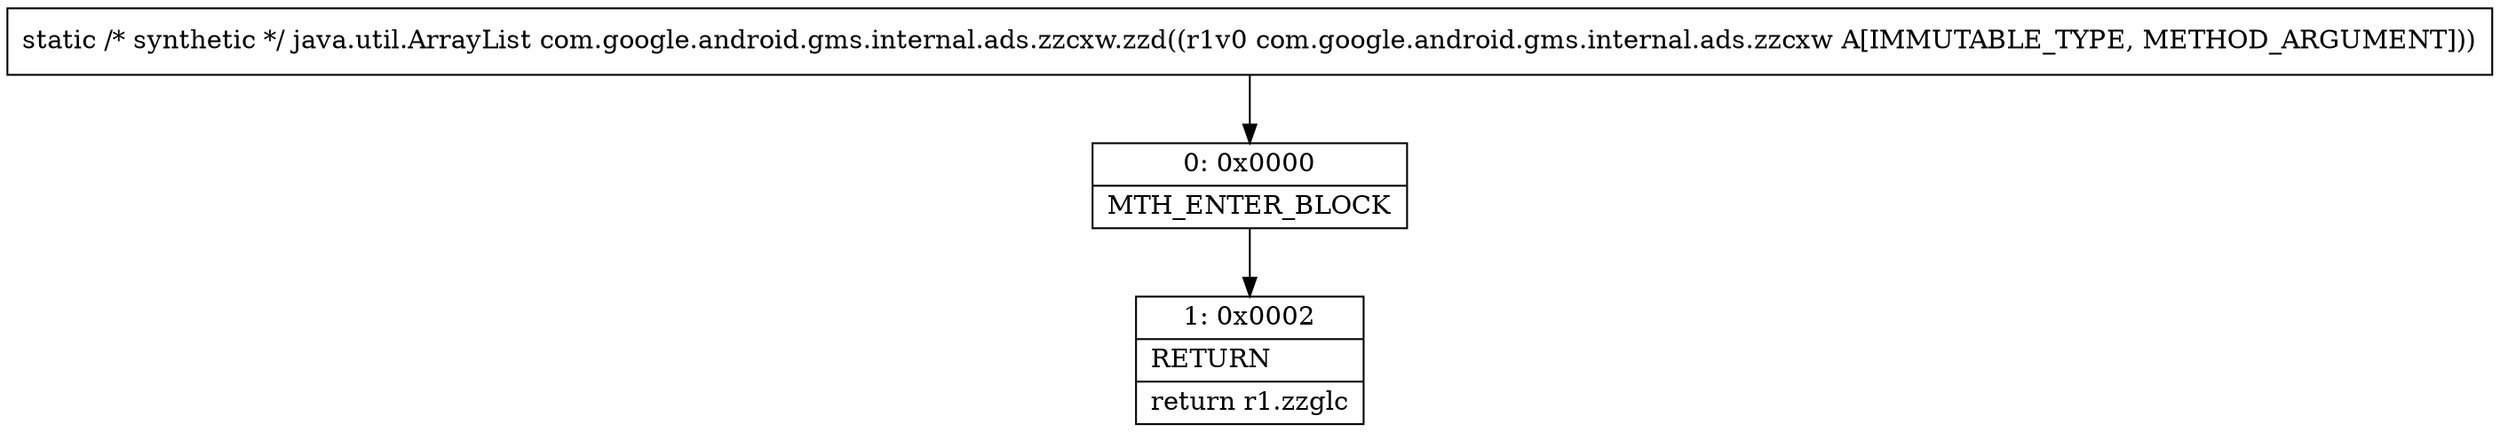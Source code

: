 digraph "CFG forcom.google.android.gms.internal.ads.zzcxw.zzd(Lcom\/google\/android\/gms\/internal\/ads\/zzcxw;)Ljava\/util\/ArrayList;" {
Node_0 [shape=record,label="{0\:\ 0x0000|MTH_ENTER_BLOCK\l}"];
Node_1 [shape=record,label="{1\:\ 0x0002|RETURN\l|return r1.zzglc\l}"];
MethodNode[shape=record,label="{static \/* synthetic *\/ java.util.ArrayList com.google.android.gms.internal.ads.zzcxw.zzd((r1v0 com.google.android.gms.internal.ads.zzcxw A[IMMUTABLE_TYPE, METHOD_ARGUMENT])) }"];
MethodNode -> Node_0;
Node_0 -> Node_1;
}

